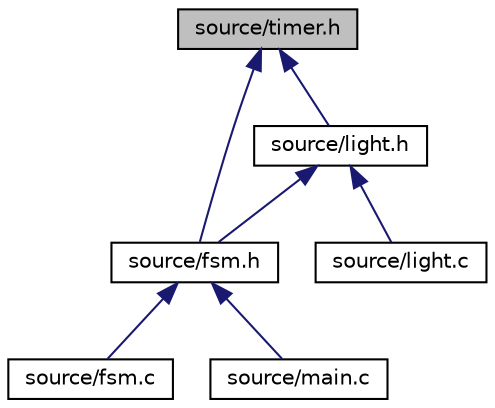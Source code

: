digraph "source/timer.h"
{
 // LATEX_PDF_SIZE
  edge [fontname="Helvetica",fontsize="10",labelfontname="Helvetica",labelfontsize="10"];
  node [fontname="Helvetica",fontsize="10",shape=record];
  Node1 [label="source/timer.h",height=0.2,width=0.4,color="black", fillcolor="grey75", style="filled", fontcolor="black",tooltip=" "];
  Node1 -> Node2 [dir="back",color="midnightblue",fontsize="10",style="solid"];
  Node2 [label="source/light.h",height=0.2,width=0.4,color="black", fillcolor="white", style="filled",URL="$light_8h.html",tooltip="Functions to control the lights."];
  Node2 -> Node3 [dir="back",color="midnightblue",fontsize="10",style="solid"];
  Node3 [label="source/fsm.h",height=0.2,width=0.4,color="black", fillcolor="white", style="filled",URL="$fsm_8h.html",tooltip="Finite state machine and other functions."];
  Node3 -> Node4 [dir="back",color="midnightblue",fontsize="10",style="solid"];
  Node4 [label="source/fsm.c",height=0.2,width=0.4,color="black", fillcolor="white", style="filled",URL="$fsm_8c_source.html",tooltip=" "];
  Node3 -> Node5 [dir="back",color="midnightblue",fontsize="10",style="solid"];
  Node5 [label="source/main.c",height=0.2,width=0.4,color="black", fillcolor="white", style="filled",URL="$main_8c_source.html",tooltip=" "];
  Node2 -> Node6 [dir="back",color="midnightblue",fontsize="10",style="solid"];
  Node6 [label="source/light.c",height=0.2,width=0.4,color="black", fillcolor="white", style="filled",URL="$light_8c_source.html",tooltip=" "];
  Node1 -> Node3 [dir="back",color="midnightblue",fontsize="10",style="solid"];
}
